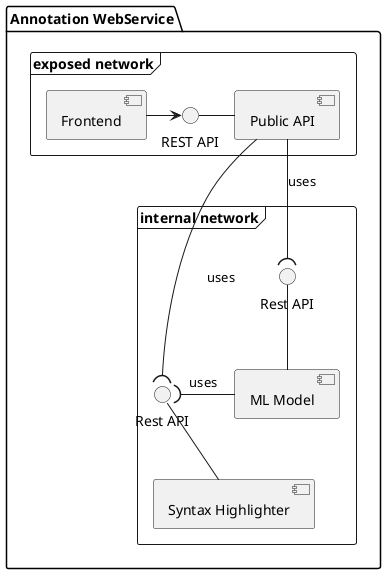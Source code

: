@startuml
skinparam defaultFontName Hevetica Neue

package "Annotation WebService" {
  frame "exposed network" {
    [Frontend] as FrontendService
    
    () "REST API" as PAPIAPI
    [Public API] as PAPI
    PAPIAPI -  PAPI
  }
  
  frame "internal network" {

    () "Rest API" as SHAPI
    [Syntax Highlighter] as SH
    SHAPI -- SH
    
    () "Rest API" as MLAPI
    [ML Model] as ML
    MLAPI -- ML
  }
  
  
  FrontendService -> PAPIAPI
 
  PAPI --( SHAPI :uses
  PAPI --( MLAPI :uses
  ML -( SHAPI : uses
  
}
@enduml